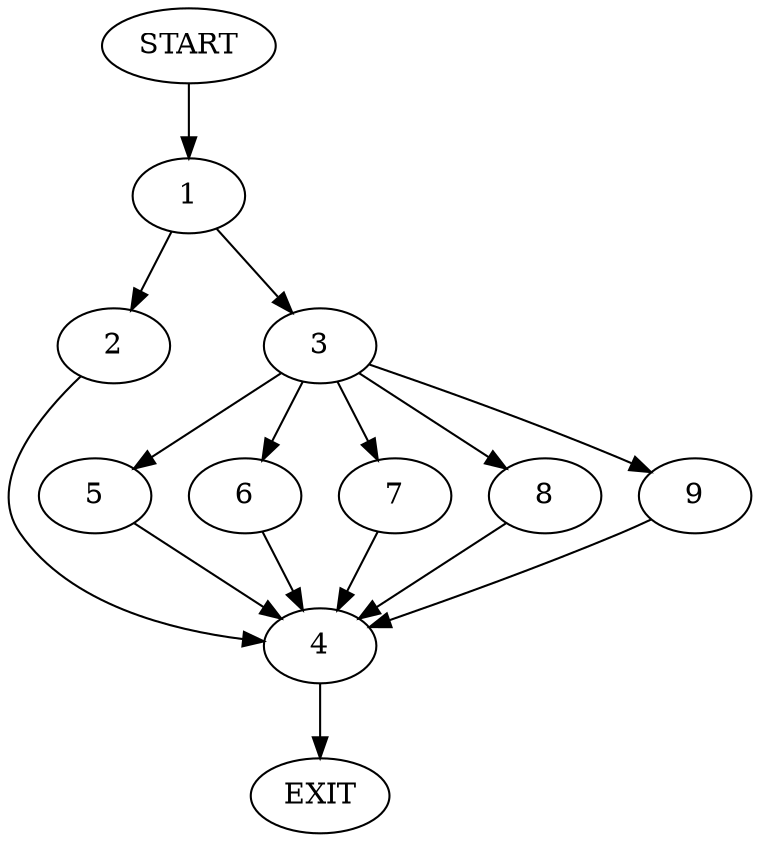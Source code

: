 digraph {
0 [label="START"]
10 [label="EXIT"]
0 -> 1
1 -> 2
1 -> 3
2 -> 4
3 -> 5
3 -> 6
3 -> 7
3 -> 8
3 -> 9
4 -> 10
7 -> 4
6 -> 4
8 -> 4
9 -> 4
5 -> 4
}
